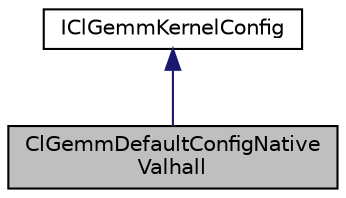 digraph "ClGemmDefaultConfigNativeValhall"
{
 // LATEX_PDF_SIZE
  edge [fontname="Helvetica",fontsize="10",labelfontname="Helvetica",labelfontsize="10"];
  node [fontname="Helvetica",fontsize="10",shape=record];
  Node1 [label="ClGemmDefaultConfigNative\lValhall",height=0.2,width=0.4,color="black", fillcolor="grey75", style="filled", fontcolor="black",tooltip="Valhall based OpenCL GEMMNative configuration."];
  Node2 -> Node1 [dir="back",color="midnightblue",fontsize="10",style="solid",fontname="Helvetica"];
  Node2 [label="IClGemmKernelConfig",height=0.2,width=0.4,color="black", fillcolor="white", style="filled",URL="$classarm__compute_1_1opencl_1_1kernels_1_1gemm_1_1_i_cl_gemm_kernel_config.xhtml",tooltip="Basic interface for the GEMM kernel configuration."];
}
